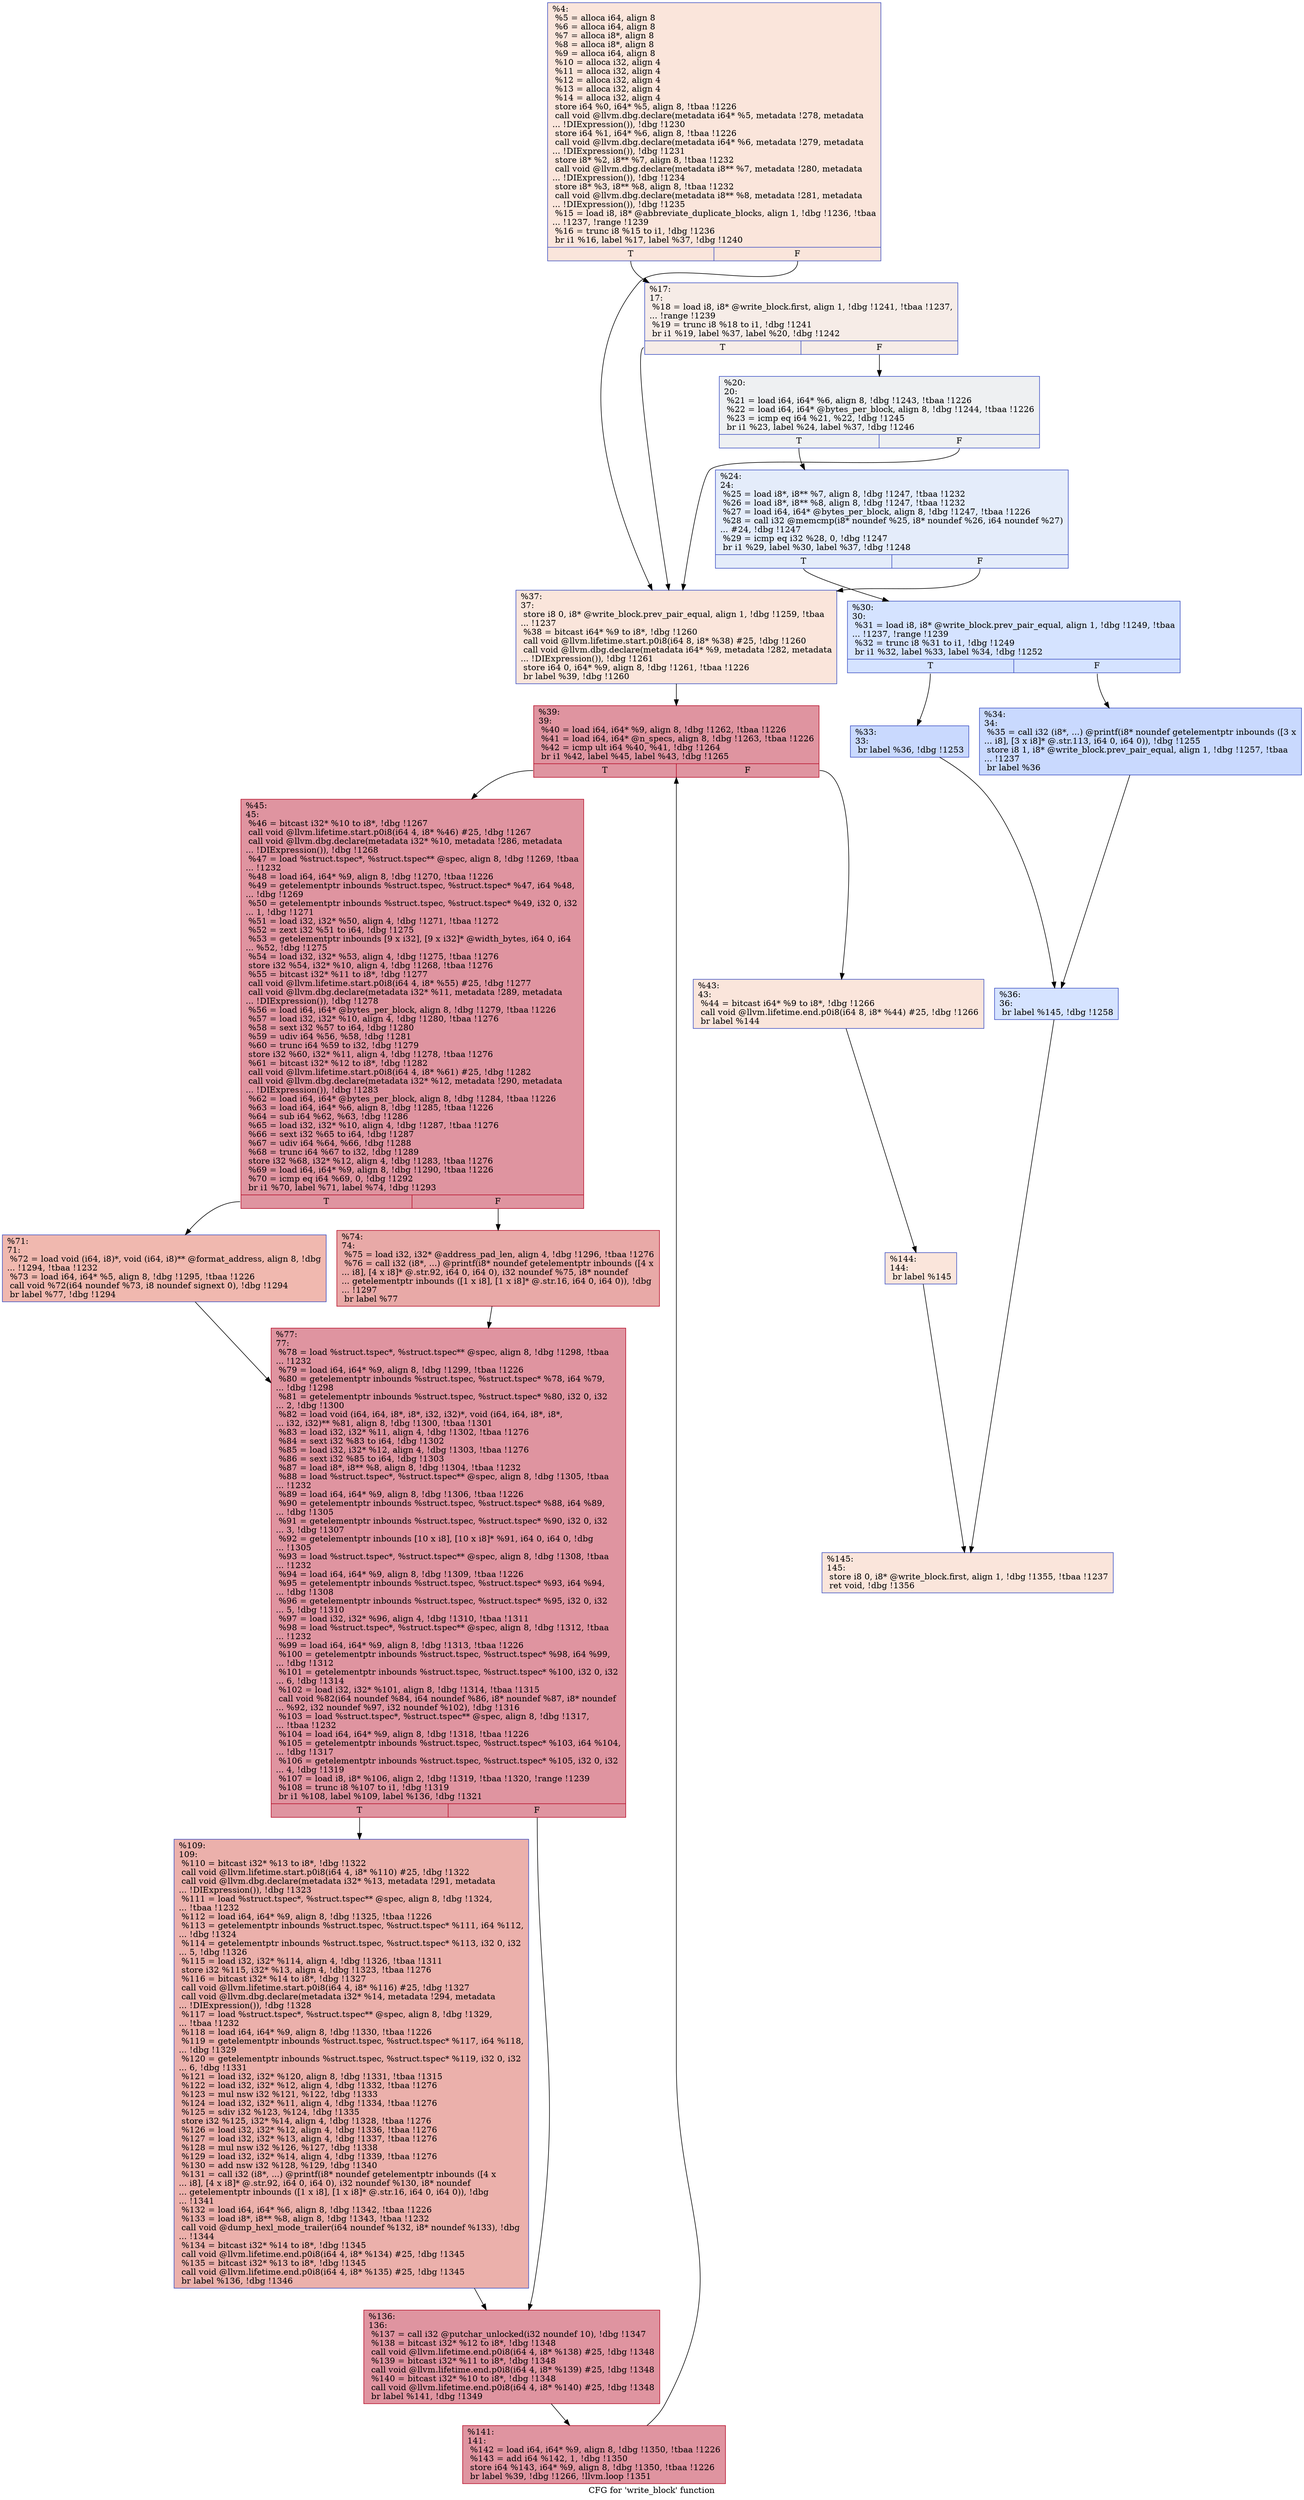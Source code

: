 digraph "CFG for 'write_block' function" {
	label="CFG for 'write_block' function";

	Node0x9ec520 [shape=record,color="#3d50c3ff", style=filled, fillcolor="#f4c5ad70",label="{%4:\l  %5 = alloca i64, align 8\l  %6 = alloca i64, align 8\l  %7 = alloca i8*, align 8\l  %8 = alloca i8*, align 8\l  %9 = alloca i64, align 8\l  %10 = alloca i32, align 4\l  %11 = alloca i32, align 4\l  %12 = alloca i32, align 4\l  %13 = alloca i32, align 4\l  %14 = alloca i32, align 4\l  store i64 %0, i64* %5, align 8, !tbaa !1226\l  call void @llvm.dbg.declare(metadata i64* %5, metadata !278, metadata\l... !DIExpression()), !dbg !1230\l  store i64 %1, i64* %6, align 8, !tbaa !1226\l  call void @llvm.dbg.declare(metadata i64* %6, metadata !279, metadata\l... !DIExpression()), !dbg !1231\l  store i8* %2, i8** %7, align 8, !tbaa !1232\l  call void @llvm.dbg.declare(metadata i8** %7, metadata !280, metadata\l... !DIExpression()), !dbg !1234\l  store i8* %3, i8** %8, align 8, !tbaa !1232\l  call void @llvm.dbg.declare(metadata i8** %8, metadata !281, metadata\l... !DIExpression()), !dbg !1235\l  %15 = load i8, i8* @abbreviate_duplicate_blocks, align 1, !dbg !1236, !tbaa\l... !1237, !range !1239\l  %16 = trunc i8 %15 to i1, !dbg !1236\l  br i1 %16, label %17, label %37, !dbg !1240\l|{<s0>T|<s1>F}}"];
	Node0x9ec520:s0 -> Node0x9ec6e0;
	Node0x9ec520:s1 -> Node0x9ec910;
	Node0x9ec6e0 [shape=record,color="#3d50c3ff", style=filled, fillcolor="#ead5c970",label="{%17:\l17:                                               \l  %18 = load i8, i8* @write_block.first, align 1, !dbg !1241, !tbaa !1237,\l... !range !1239\l  %19 = trunc i8 %18 to i1, !dbg !1241\l  br i1 %19, label %37, label %20, !dbg !1242\l|{<s0>T|<s1>F}}"];
	Node0x9ec6e0:s0 -> Node0x9ec910;
	Node0x9ec6e0:s1 -> Node0x9ec730;
	Node0x9ec730 [shape=record,color="#3d50c3ff", style=filled, fillcolor="#d9dce170",label="{%20:\l20:                                               \l  %21 = load i64, i64* %6, align 8, !dbg !1243, !tbaa !1226\l  %22 = load i64, i64* @bytes_per_block, align 8, !dbg !1244, !tbaa !1226\l  %23 = icmp eq i64 %21, %22, !dbg !1245\l  br i1 %23, label %24, label %37, !dbg !1246\l|{<s0>T|<s1>F}}"];
	Node0x9ec730:s0 -> Node0x9ec780;
	Node0x9ec730:s1 -> Node0x9ec910;
	Node0x9ec780 [shape=record,color="#3d50c3ff", style=filled, fillcolor="#c1d4f470",label="{%24:\l24:                                               \l  %25 = load i8*, i8** %7, align 8, !dbg !1247, !tbaa !1232\l  %26 = load i8*, i8** %8, align 8, !dbg !1247, !tbaa !1232\l  %27 = load i64, i64* @bytes_per_block, align 8, !dbg !1247, !tbaa !1226\l  %28 = call i32 @memcmp(i8* noundef %25, i8* noundef %26, i64 noundef %27)\l... #24, !dbg !1247\l  %29 = icmp eq i32 %28, 0, !dbg !1247\l  br i1 %29, label %30, label %37, !dbg !1248\l|{<s0>T|<s1>F}}"];
	Node0x9ec780:s0 -> Node0x9ec7d0;
	Node0x9ec780:s1 -> Node0x9ec910;
	Node0x9ec7d0 [shape=record,color="#3d50c3ff", style=filled, fillcolor="#a1c0ff70",label="{%30:\l30:                                               \l  %31 = load i8, i8* @write_block.prev_pair_equal, align 1, !dbg !1249, !tbaa\l... !1237, !range !1239\l  %32 = trunc i8 %31 to i1, !dbg !1249\l  br i1 %32, label %33, label %34, !dbg !1252\l|{<s0>T|<s1>F}}"];
	Node0x9ec7d0:s0 -> Node0x9ec820;
	Node0x9ec7d0:s1 -> Node0x9ec870;
	Node0x9ec820 [shape=record,color="#3d50c3ff", style=filled, fillcolor="#85a8fc70",label="{%33:\l33:                                               \l  br label %36, !dbg !1253\l}"];
	Node0x9ec820 -> Node0x9ec8c0;
	Node0x9ec870 [shape=record,color="#3d50c3ff", style=filled, fillcolor="#85a8fc70",label="{%34:\l34:                                               \l  %35 = call i32 (i8*, ...) @printf(i8* noundef getelementptr inbounds ([3 x\l... i8], [3 x i8]* @.str.113, i64 0, i64 0)), !dbg !1255\l  store i8 1, i8* @write_block.prev_pair_equal, align 1, !dbg !1257, !tbaa\l... !1237\l  br label %36\l}"];
	Node0x9ec870 -> Node0x9ec8c0;
	Node0x9ec8c0 [shape=record,color="#3d50c3ff", style=filled, fillcolor="#a1c0ff70",label="{%36:\l36:                                               \l  br label %145, !dbg !1258\l}"];
	Node0x9ec8c0 -> Node0x9ecc80;
	Node0x9ec910 [shape=record,color="#3d50c3ff", style=filled, fillcolor="#f4c5ad70",label="{%37:\l37:                                               \l  store i8 0, i8* @write_block.prev_pair_equal, align 1, !dbg !1259, !tbaa\l... !1237\l  %38 = bitcast i64* %9 to i8*, !dbg !1260\l  call void @llvm.lifetime.start.p0i8(i64 8, i8* %38) #25, !dbg !1260\l  call void @llvm.dbg.declare(metadata i64* %9, metadata !282, metadata\l... !DIExpression()), !dbg !1261\l  store i64 0, i64* %9, align 8, !dbg !1261, !tbaa !1226\l  br label %39, !dbg !1260\l}"];
	Node0x9ec910 -> Node0x9ec960;
	Node0x9ec960 [shape=record,color="#b70d28ff", style=filled, fillcolor="#b70d2870",label="{%39:\l39:                                               \l  %40 = load i64, i64* %9, align 8, !dbg !1262, !tbaa !1226\l  %41 = load i64, i64* @n_specs, align 8, !dbg !1263, !tbaa !1226\l  %42 = icmp ult i64 %40, %41, !dbg !1264\l  br i1 %42, label %45, label %43, !dbg !1265\l|{<s0>T|<s1>F}}"];
	Node0x9ec960:s0 -> Node0x9eca00;
	Node0x9ec960:s1 -> Node0x9ec9b0;
	Node0x9ec9b0 [shape=record,color="#3d50c3ff", style=filled, fillcolor="#f4c5ad70",label="{%43:\l43:                                               \l  %44 = bitcast i64* %9 to i8*, !dbg !1266\l  call void @llvm.lifetime.end.p0i8(i64 8, i8* %44) #25, !dbg !1266\l  br label %144\l}"];
	Node0x9ec9b0 -> Node0x9ecc30;
	Node0x9eca00 [shape=record,color="#b70d28ff", style=filled, fillcolor="#b70d2870",label="{%45:\l45:                                               \l  %46 = bitcast i32* %10 to i8*, !dbg !1267\l  call void @llvm.lifetime.start.p0i8(i64 4, i8* %46) #25, !dbg !1267\l  call void @llvm.dbg.declare(metadata i32* %10, metadata !286, metadata\l... !DIExpression()), !dbg !1268\l  %47 = load %struct.tspec*, %struct.tspec** @spec, align 8, !dbg !1269, !tbaa\l... !1232\l  %48 = load i64, i64* %9, align 8, !dbg !1270, !tbaa !1226\l  %49 = getelementptr inbounds %struct.tspec, %struct.tspec* %47, i64 %48,\l... !dbg !1269\l  %50 = getelementptr inbounds %struct.tspec, %struct.tspec* %49, i32 0, i32\l... 1, !dbg !1271\l  %51 = load i32, i32* %50, align 4, !dbg !1271, !tbaa !1272\l  %52 = zext i32 %51 to i64, !dbg !1275\l  %53 = getelementptr inbounds [9 x i32], [9 x i32]* @width_bytes, i64 0, i64\l... %52, !dbg !1275\l  %54 = load i32, i32* %53, align 4, !dbg !1275, !tbaa !1276\l  store i32 %54, i32* %10, align 4, !dbg !1268, !tbaa !1276\l  %55 = bitcast i32* %11 to i8*, !dbg !1277\l  call void @llvm.lifetime.start.p0i8(i64 4, i8* %55) #25, !dbg !1277\l  call void @llvm.dbg.declare(metadata i32* %11, metadata !289, metadata\l... !DIExpression()), !dbg !1278\l  %56 = load i64, i64* @bytes_per_block, align 8, !dbg !1279, !tbaa !1226\l  %57 = load i32, i32* %10, align 4, !dbg !1280, !tbaa !1276\l  %58 = sext i32 %57 to i64, !dbg !1280\l  %59 = udiv i64 %56, %58, !dbg !1281\l  %60 = trunc i64 %59 to i32, !dbg !1279\l  store i32 %60, i32* %11, align 4, !dbg !1278, !tbaa !1276\l  %61 = bitcast i32* %12 to i8*, !dbg !1282\l  call void @llvm.lifetime.start.p0i8(i64 4, i8* %61) #25, !dbg !1282\l  call void @llvm.dbg.declare(metadata i32* %12, metadata !290, metadata\l... !DIExpression()), !dbg !1283\l  %62 = load i64, i64* @bytes_per_block, align 8, !dbg !1284, !tbaa !1226\l  %63 = load i64, i64* %6, align 8, !dbg !1285, !tbaa !1226\l  %64 = sub i64 %62, %63, !dbg !1286\l  %65 = load i32, i32* %10, align 4, !dbg !1287, !tbaa !1276\l  %66 = sext i32 %65 to i64, !dbg !1287\l  %67 = udiv i64 %64, %66, !dbg !1288\l  %68 = trunc i64 %67 to i32, !dbg !1289\l  store i32 %68, i32* %12, align 4, !dbg !1283, !tbaa !1276\l  %69 = load i64, i64* %9, align 8, !dbg !1290, !tbaa !1226\l  %70 = icmp eq i64 %69, 0, !dbg !1292\l  br i1 %70, label %71, label %74, !dbg !1293\l|{<s0>T|<s1>F}}"];
	Node0x9eca00:s0 -> Node0x9eca50;
	Node0x9eca00:s1 -> Node0x9ecaa0;
	Node0x9eca50 [shape=record,color="#3d50c3ff", style=filled, fillcolor="#dc5d4a70",label="{%71:\l71:                                               \l  %72 = load void (i64, i8)*, void (i64, i8)** @format_address, align 8, !dbg\l... !1294, !tbaa !1232\l  %73 = load i64, i64* %5, align 8, !dbg !1295, !tbaa !1226\l  call void %72(i64 noundef %73, i8 noundef signext 0), !dbg !1294\l  br label %77, !dbg !1294\l}"];
	Node0x9eca50 -> Node0x9ecaf0;
	Node0x9ecaa0 [shape=record,color="#b70d28ff", style=filled, fillcolor="#ca3b3770",label="{%74:\l74:                                               \l  %75 = load i32, i32* @address_pad_len, align 4, !dbg !1296, !tbaa !1276\l  %76 = call i32 (i8*, ...) @printf(i8* noundef getelementptr inbounds ([4 x\l... i8], [4 x i8]* @.str.92, i64 0, i64 0), i32 noundef %75, i8* noundef\l... getelementptr inbounds ([1 x i8], [1 x i8]* @.str.16, i64 0, i64 0)), !dbg\l... !1297\l  br label %77\l}"];
	Node0x9ecaa0 -> Node0x9ecaf0;
	Node0x9ecaf0 [shape=record,color="#b70d28ff", style=filled, fillcolor="#b70d2870",label="{%77:\l77:                                               \l  %78 = load %struct.tspec*, %struct.tspec** @spec, align 8, !dbg !1298, !tbaa\l... !1232\l  %79 = load i64, i64* %9, align 8, !dbg !1299, !tbaa !1226\l  %80 = getelementptr inbounds %struct.tspec, %struct.tspec* %78, i64 %79,\l... !dbg !1298\l  %81 = getelementptr inbounds %struct.tspec, %struct.tspec* %80, i32 0, i32\l... 2, !dbg !1300\l  %82 = load void (i64, i64, i8*, i8*, i32, i32)*, void (i64, i64, i8*, i8*,\l... i32, i32)** %81, align 8, !dbg !1300, !tbaa !1301\l  %83 = load i32, i32* %11, align 4, !dbg !1302, !tbaa !1276\l  %84 = sext i32 %83 to i64, !dbg !1302\l  %85 = load i32, i32* %12, align 4, !dbg !1303, !tbaa !1276\l  %86 = sext i32 %85 to i64, !dbg !1303\l  %87 = load i8*, i8** %8, align 8, !dbg !1304, !tbaa !1232\l  %88 = load %struct.tspec*, %struct.tspec** @spec, align 8, !dbg !1305, !tbaa\l... !1232\l  %89 = load i64, i64* %9, align 8, !dbg !1306, !tbaa !1226\l  %90 = getelementptr inbounds %struct.tspec, %struct.tspec* %88, i64 %89,\l... !dbg !1305\l  %91 = getelementptr inbounds %struct.tspec, %struct.tspec* %90, i32 0, i32\l... 3, !dbg !1307\l  %92 = getelementptr inbounds [10 x i8], [10 x i8]* %91, i64 0, i64 0, !dbg\l... !1305\l  %93 = load %struct.tspec*, %struct.tspec** @spec, align 8, !dbg !1308, !tbaa\l... !1232\l  %94 = load i64, i64* %9, align 8, !dbg !1309, !tbaa !1226\l  %95 = getelementptr inbounds %struct.tspec, %struct.tspec* %93, i64 %94,\l... !dbg !1308\l  %96 = getelementptr inbounds %struct.tspec, %struct.tspec* %95, i32 0, i32\l... 5, !dbg !1310\l  %97 = load i32, i32* %96, align 4, !dbg !1310, !tbaa !1311\l  %98 = load %struct.tspec*, %struct.tspec** @spec, align 8, !dbg !1312, !tbaa\l... !1232\l  %99 = load i64, i64* %9, align 8, !dbg !1313, !tbaa !1226\l  %100 = getelementptr inbounds %struct.tspec, %struct.tspec* %98, i64 %99,\l... !dbg !1312\l  %101 = getelementptr inbounds %struct.tspec, %struct.tspec* %100, i32 0, i32\l... 6, !dbg !1314\l  %102 = load i32, i32* %101, align 8, !dbg !1314, !tbaa !1315\l  call void %82(i64 noundef %84, i64 noundef %86, i8* noundef %87, i8* noundef\l... %92, i32 noundef %97, i32 noundef %102), !dbg !1316\l  %103 = load %struct.tspec*, %struct.tspec** @spec, align 8, !dbg !1317,\l... !tbaa !1232\l  %104 = load i64, i64* %9, align 8, !dbg !1318, !tbaa !1226\l  %105 = getelementptr inbounds %struct.tspec, %struct.tspec* %103, i64 %104,\l... !dbg !1317\l  %106 = getelementptr inbounds %struct.tspec, %struct.tspec* %105, i32 0, i32\l... 4, !dbg !1319\l  %107 = load i8, i8* %106, align 2, !dbg !1319, !tbaa !1320, !range !1239\l  %108 = trunc i8 %107 to i1, !dbg !1319\l  br i1 %108, label %109, label %136, !dbg !1321\l|{<s0>T|<s1>F}}"];
	Node0x9ecaf0:s0 -> Node0x9ecb40;
	Node0x9ecaf0:s1 -> Node0x9ecb90;
	Node0x9ecb40 [shape=record,color="#3d50c3ff", style=filled, fillcolor="#d24b4070",label="{%109:\l109:                                              \l  %110 = bitcast i32* %13 to i8*, !dbg !1322\l  call void @llvm.lifetime.start.p0i8(i64 4, i8* %110) #25, !dbg !1322\l  call void @llvm.dbg.declare(metadata i32* %13, metadata !291, metadata\l... !DIExpression()), !dbg !1323\l  %111 = load %struct.tspec*, %struct.tspec** @spec, align 8, !dbg !1324,\l... !tbaa !1232\l  %112 = load i64, i64* %9, align 8, !dbg !1325, !tbaa !1226\l  %113 = getelementptr inbounds %struct.tspec, %struct.tspec* %111, i64 %112,\l... !dbg !1324\l  %114 = getelementptr inbounds %struct.tspec, %struct.tspec* %113, i32 0, i32\l... 5, !dbg !1326\l  %115 = load i32, i32* %114, align 4, !dbg !1326, !tbaa !1311\l  store i32 %115, i32* %13, align 4, !dbg !1323, !tbaa !1276\l  %116 = bitcast i32* %14 to i8*, !dbg !1327\l  call void @llvm.lifetime.start.p0i8(i64 4, i8* %116) #25, !dbg !1327\l  call void @llvm.dbg.declare(metadata i32* %14, metadata !294, metadata\l... !DIExpression()), !dbg !1328\l  %117 = load %struct.tspec*, %struct.tspec** @spec, align 8, !dbg !1329,\l... !tbaa !1232\l  %118 = load i64, i64* %9, align 8, !dbg !1330, !tbaa !1226\l  %119 = getelementptr inbounds %struct.tspec, %struct.tspec* %117, i64 %118,\l... !dbg !1329\l  %120 = getelementptr inbounds %struct.tspec, %struct.tspec* %119, i32 0, i32\l... 6, !dbg !1331\l  %121 = load i32, i32* %120, align 8, !dbg !1331, !tbaa !1315\l  %122 = load i32, i32* %12, align 4, !dbg !1332, !tbaa !1276\l  %123 = mul nsw i32 %121, %122, !dbg !1333\l  %124 = load i32, i32* %11, align 4, !dbg !1334, !tbaa !1276\l  %125 = sdiv i32 %123, %124, !dbg !1335\l  store i32 %125, i32* %14, align 4, !dbg !1328, !tbaa !1276\l  %126 = load i32, i32* %12, align 4, !dbg !1336, !tbaa !1276\l  %127 = load i32, i32* %13, align 4, !dbg !1337, !tbaa !1276\l  %128 = mul nsw i32 %126, %127, !dbg !1338\l  %129 = load i32, i32* %14, align 4, !dbg !1339, !tbaa !1276\l  %130 = add nsw i32 %128, %129, !dbg !1340\l  %131 = call i32 (i8*, ...) @printf(i8* noundef getelementptr inbounds ([4 x\l... i8], [4 x i8]* @.str.92, i64 0, i64 0), i32 noundef %130, i8* noundef\l... getelementptr inbounds ([1 x i8], [1 x i8]* @.str.16, i64 0, i64 0)), !dbg\l... !1341\l  %132 = load i64, i64* %6, align 8, !dbg !1342, !tbaa !1226\l  %133 = load i8*, i8** %8, align 8, !dbg !1343, !tbaa !1232\l  call void @dump_hexl_mode_trailer(i64 noundef %132, i8* noundef %133), !dbg\l... !1344\l  %134 = bitcast i32* %14 to i8*, !dbg !1345\l  call void @llvm.lifetime.end.p0i8(i64 4, i8* %134) #25, !dbg !1345\l  %135 = bitcast i32* %13 to i8*, !dbg !1345\l  call void @llvm.lifetime.end.p0i8(i64 4, i8* %135) #25, !dbg !1345\l  br label %136, !dbg !1346\l}"];
	Node0x9ecb40 -> Node0x9ecb90;
	Node0x9ecb90 [shape=record,color="#b70d28ff", style=filled, fillcolor="#b70d2870",label="{%136:\l136:                                              \l  %137 = call i32 @putchar_unlocked(i32 noundef 10), !dbg !1347\l  %138 = bitcast i32* %12 to i8*, !dbg !1348\l  call void @llvm.lifetime.end.p0i8(i64 4, i8* %138) #25, !dbg !1348\l  %139 = bitcast i32* %11 to i8*, !dbg !1348\l  call void @llvm.lifetime.end.p0i8(i64 4, i8* %139) #25, !dbg !1348\l  %140 = bitcast i32* %10 to i8*, !dbg !1348\l  call void @llvm.lifetime.end.p0i8(i64 4, i8* %140) #25, !dbg !1348\l  br label %141, !dbg !1349\l}"];
	Node0x9ecb90 -> Node0x9ecbe0;
	Node0x9ecbe0 [shape=record,color="#b70d28ff", style=filled, fillcolor="#b70d2870",label="{%141:\l141:                                              \l  %142 = load i64, i64* %9, align 8, !dbg !1350, !tbaa !1226\l  %143 = add i64 %142, 1, !dbg !1350\l  store i64 %143, i64* %9, align 8, !dbg !1350, !tbaa !1226\l  br label %39, !dbg !1266, !llvm.loop !1351\l}"];
	Node0x9ecbe0 -> Node0x9ec960;
	Node0x9ecc30 [shape=record,color="#3d50c3ff", style=filled, fillcolor="#f4c5ad70",label="{%144:\l144:                                              \l  br label %145\l}"];
	Node0x9ecc30 -> Node0x9ecc80;
	Node0x9ecc80 [shape=record,color="#3d50c3ff", style=filled, fillcolor="#f4c5ad70",label="{%145:\l145:                                              \l  store i8 0, i8* @write_block.first, align 1, !dbg !1355, !tbaa !1237\l  ret void, !dbg !1356\l}"];
}

